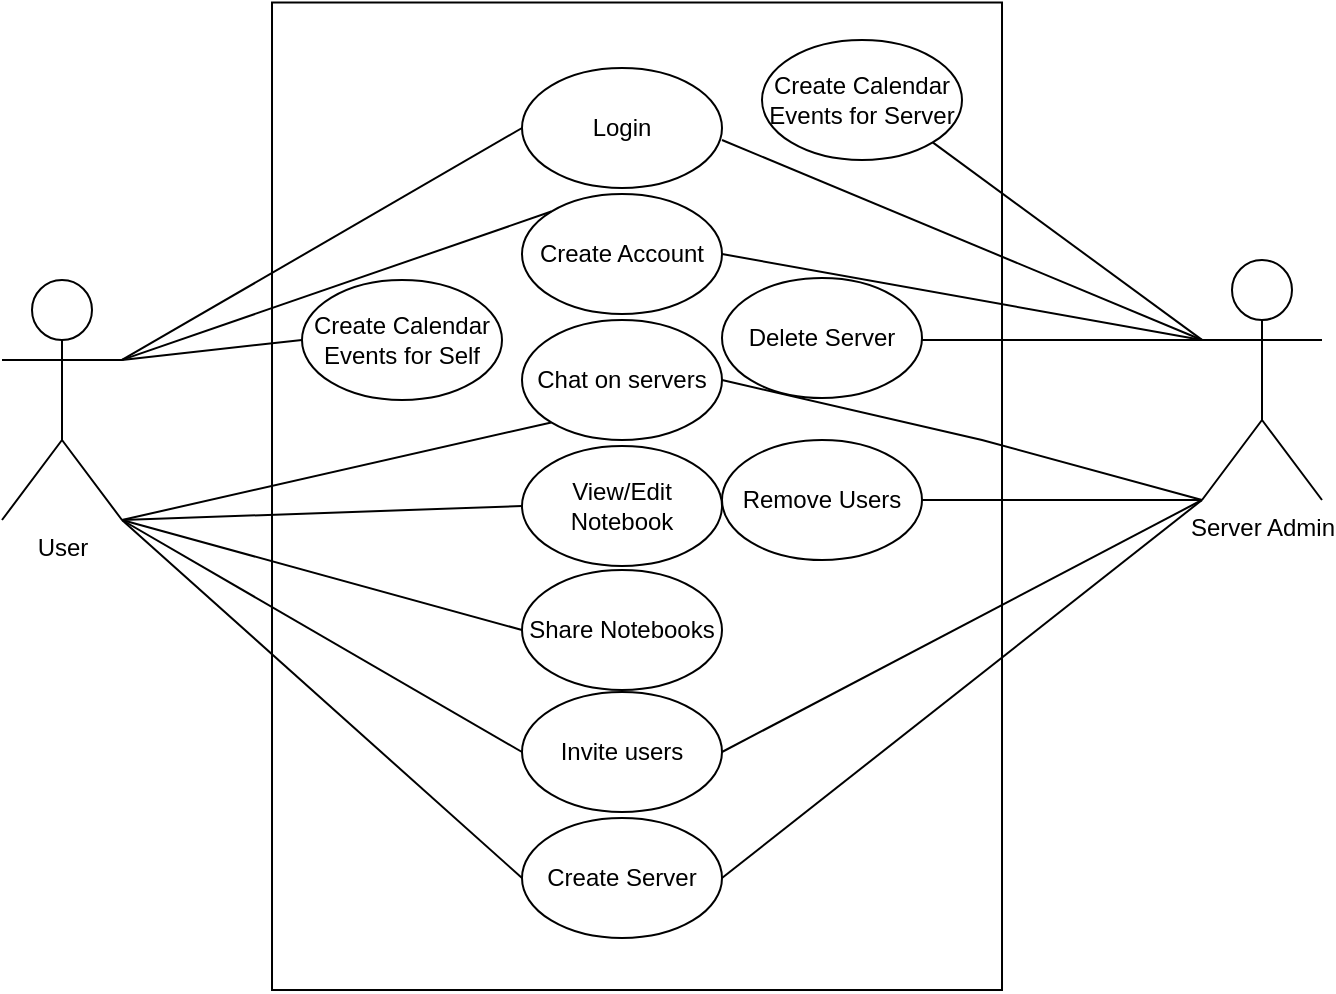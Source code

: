<mxfile version="21.1.7" type="device">
  <diagram id="e0CdoBhGr2UKunUB_AJU" name="Page-1">
    <mxGraphModel dx="1434" dy="792" grid="1" gridSize="10" guides="1" tooltips="1" connect="1" arrows="1" fold="1" page="1" pageScale="1" pageWidth="850" pageHeight="1100" math="0" shadow="0">
      <root>
        <mxCell id="0" />
        <mxCell id="1" parent="0" />
        <mxCell id="rxxK4_JfX5KJjKFur9QM-3" value="" style="rounded=0;whiteSpace=wrap;html=1;rotation=90;" parent="1" vertex="1">
          <mxGeometry x="210.63" y="315.63" width="493.75" height="365" as="geometry" />
        </mxCell>
        <mxCell id="aVJU9LMirDuOEIuOqyUQ-2" style="orthogonalLoop=1;jettySize=auto;html=1;exitX=1;exitY=1;exitDx=0;exitDy=0;exitPerimeter=0;entryX=0;entryY=0.5;entryDx=0;entryDy=0;endArrow=none;endFill=0;rounded=0;strokeColor=default;" edge="1" parent="1" source="XjuQ31nxtRkkxg_dewy1-2" target="aVJU9LMirDuOEIuOqyUQ-1">
          <mxGeometry relative="1" as="geometry" />
        </mxCell>
        <mxCell id="XjuQ31nxtRkkxg_dewy1-2" value="User" style="shape=umlActor;verticalLabelPosition=bottom;verticalAlign=top;html=1;outlineConnect=0;" parent="1" vertex="1">
          <mxGeometry x="140" y="390" width="60" height="120" as="geometry" />
        </mxCell>
        <mxCell id="aVJU9LMirDuOEIuOqyUQ-6" style="rounded=0;orthogonalLoop=1;jettySize=auto;html=1;exitX=0;exitY=0.333;exitDx=0;exitDy=0;exitPerimeter=0;entryX=1;entryY=1;entryDx=0;entryDy=0;endArrow=none;endFill=0;" edge="1" parent="1" source="XjuQ31nxtRkkxg_dewy1-14" target="aVJU9LMirDuOEIuOqyUQ-3">
          <mxGeometry relative="1" as="geometry" />
        </mxCell>
        <mxCell id="XjuQ31nxtRkkxg_dewy1-14" value="Server Admin" style="shape=umlActor;verticalLabelPosition=bottom;verticalAlign=top;html=1;outlineConnect=0;" parent="1" vertex="1">
          <mxGeometry x="740" y="380" width="60" height="120" as="geometry" />
        </mxCell>
        <mxCell id="XjuQ31nxtRkkxg_dewy1-20" value="Create Account" style="ellipse;whiteSpace=wrap;html=1;" parent="1" vertex="1">
          <mxGeometry x="400" y="347" width="100" height="60" as="geometry" />
        </mxCell>
        <mxCell id="XjuQ31nxtRkkxg_dewy1-21" value="Login" style="ellipse;whiteSpace=wrap;html=1;" parent="1" vertex="1">
          <mxGeometry x="400" y="284" width="100" height="60" as="geometry" />
        </mxCell>
        <mxCell id="XjuQ31nxtRkkxg_dewy1-22" value="Chat on servers&lt;span style=&quot;color: rgba(0, 0, 0, 0); font-family: monospace; font-size: 0px; text-align: start;&quot;&gt;%3CmxGraphModel%3E%3Croot%3E%3CmxCell%20id%3D%220%22%2F%3E%3CmxCell%20id%3D%221%22%20parent%3D%220%22%2F%3E%3CmxCell%20id%3D%222%22%20value%3D%22Create%20Account%22%20style%3D%22ellipse%3BwhiteSpace%3Dwrap%3Bhtml%3D1%3B%22%20vertex%3D%221%22%20parent%3D%221%22%3E%3CmxGeometry%20x%3D%22400%22%20y%3D%22360%22%20width%3D%22100%22%20height%3D%2260%22%20as%3D%22geometry%22%2F%3E%3C%2FmxCell%3E%3C%2Froot%3E%3C%2FmxGraphModel%3E&lt;/span&gt;" style="ellipse;whiteSpace=wrap;html=1;" parent="1" vertex="1">
          <mxGeometry x="400" y="410" width="100" height="60" as="geometry" />
        </mxCell>
        <mxCell id="XjuQ31nxtRkkxg_dewy1-23" value="Create Calendar Events for Self" style="ellipse;whiteSpace=wrap;html=1;" parent="1" vertex="1">
          <mxGeometry x="290" y="390" width="100" height="60" as="geometry" />
        </mxCell>
        <mxCell id="XjuQ31nxtRkkxg_dewy1-26" value="View/Edit Notebook" style="ellipse;whiteSpace=wrap;html=1;" parent="1" vertex="1">
          <mxGeometry x="400" y="473" width="100" height="60" as="geometry" />
        </mxCell>
        <mxCell id="XjuQ31nxtRkkxg_dewy1-29" value="Create Server" style="ellipse;whiteSpace=wrap;html=1;" parent="1" vertex="1">
          <mxGeometry x="400" y="659" width="100" height="60" as="geometry" />
        </mxCell>
        <mxCell id="XjuQ31nxtRkkxg_dewy1-30" value="Delete Server" style="ellipse;whiteSpace=wrap;html=1;" parent="1" vertex="1">
          <mxGeometry x="500" y="389" width="100" height="60" as="geometry" />
        </mxCell>
        <mxCell id="XjuQ31nxtRkkxg_dewy1-31" value="Remove Users" style="ellipse;whiteSpace=wrap;html=1;" parent="1" vertex="1">
          <mxGeometry x="500" y="470" width="100" height="60" as="geometry" />
        </mxCell>
        <mxCell id="rxxK4_JfX5KJjKFur9QM-2" value="Invite users" style="ellipse;whiteSpace=wrap;html=1;" parent="1" vertex="1">
          <mxGeometry x="400" y="596" width="100" height="60" as="geometry" />
        </mxCell>
        <mxCell id="rxxK4_JfX5KJjKFur9QM-6" value="" style="endArrow=none;html=1;rounded=0;entryX=0;entryY=0.5;entryDx=0;entryDy=0;exitX=1;exitY=0.333;exitDx=0;exitDy=0;exitPerimeter=0;" parent="1" source="XjuQ31nxtRkkxg_dewy1-2" target="XjuQ31nxtRkkxg_dewy1-21" edge="1">
          <mxGeometry width="50" height="50" relative="1" as="geometry">
            <mxPoint x="210" y="430" as="sourcePoint" />
            <mxPoint x="410" y="260.0" as="targetPoint" />
          </mxGeometry>
        </mxCell>
        <mxCell id="rxxK4_JfX5KJjKFur9QM-7" value="" style="endArrow=none;html=1;rounded=0;entryX=0;entryY=0;entryDx=0;entryDy=0;exitX=1;exitY=0.333;exitDx=0;exitDy=0;exitPerimeter=0;" parent="1" source="XjuQ31nxtRkkxg_dewy1-2" target="XjuQ31nxtRkkxg_dewy1-20" edge="1">
          <mxGeometry width="50" height="50" relative="1" as="geometry">
            <mxPoint x="220" y="450" as="sourcePoint" />
            <mxPoint x="420" y="270.0" as="targetPoint" />
          </mxGeometry>
        </mxCell>
        <mxCell id="rxxK4_JfX5KJjKFur9QM-8" value="" style="endArrow=none;html=1;rounded=0;entryX=0;entryY=0.5;entryDx=0;entryDy=0;" parent="1" target="XjuQ31nxtRkkxg_dewy1-23" edge="1">
          <mxGeometry width="50" height="50" relative="1" as="geometry">
            <mxPoint x="200" y="430" as="sourcePoint" />
            <mxPoint x="424.504" y="378.871" as="targetPoint" />
          </mxGeometry>
        </mxCell>
        <mxCell id="rxxK4_JfX5KJjKFur9QM-9" value="" style="endArrow=none;html=1;rounded=0;entryX=0;entryY=1;entryDx=0;entryDy=0;" parent="1" target="XjuQ31nxtRkkxg_dewy1-22" edge="1">
          <mxGeometry width="50" height="50" relative="1" as="geometry">
            <mxPoint x="200" y="510" as="sourcePoint" />
            <mxPoint x="310" y="440" as="targetPoint" />
          </mxGeometry>
        </mxCell>
        <mxCell id="rxxK4_JfX5KJjKFur9QM-10" value="" style="endArrow=none;html=1;rounded=0;entryX=0;entryY=0.5;entryDx=0;entryDy=0;" parent="1" target="XjuQ31nxtRkkxg_dewy1-26" edge="1">
          <mxGeometry width="50" height="50" relative="1" as="geometry">
            <mxPoint x="200" y="510" as="sourcePoint" />
            <mxPoint x="390" y="410" as="targetPoint" />
          </mxGeometry>
        </mxCell>
        <mxCell id="rxxK4_JfX5KJjKFur9QM-11" value="" style="endArrow=none;html=1;rounded=0;entryX=0;entryY=0.5;entryDx=0;entryDy=0;exitX=1;exitY=1;exitDx=0;exitDy=0;exitPerimeter=0;" parent="1" source="XjuQ31nxtRkkxg_dewy1-2" target="rxxK4_JfX5KJjKFur9QM-2" edge="1">
          <mxGeometry width="50" height="50" relative="1" as="geometry">
            <mxPoint x="200" y="430" as="sourcePoint" />
            <mxPoint x="320" y="450" as="targetPoint" />
          </mxGeometry>
        </mxCell>
        <mxCell id="rxxK4_JfX5KJjKFur9QM-12" value="" style="endArrow=none;html=1;rounded=0;exitX=1;exitY=1;exitDx=0;exitDy=0;exitPerimeter=0;entryX=0;entryY=0.5;entryDx=0;entryDy=0;" parent="1" source="XjuQ31nxtRkkxg_dewy1-2" target="XjuQ31nxtRkkxg_dewy1-29" edge="1">
          <mxGeometry width="50" height="50" relative="1" as="geometry">
            <mxPoint x="210" y="440" as="sourcePoint" />
            <mxPoint x="410" y="610" as="targetPoint" />
          </mxGeometry>
        </mxCell>
        <mxCell id="rxxK4_JfX5KJjKFur9QM-19" value="" style="endArrow=none;html=1;rounded=0;entryX=1;entryY=0.5;entryDx=0;entryDy=0;exitX=0;exitY=1;exitDx=0;exitDy=0;exitPerimeter=0;" parent="1" source="XjuQ31nxtRkkxg_dewy1-14" target="XjuQ31nxtRkkxg_dewy1-29" edge="1">
          <mxGeometry width="50" height="50" relative="1" as="geometry">
            <mxPoint x="735" y="440" as="sourcePoint" />
            <mxPoint x="510" y="260" as="targetPoint" />
          </mxGeometry>
        </mxCell>
        <mxCell id="rxxK4_JfX5KJjKFur9QM-20" value="" style="endArrow=none;html=1;rounded=0;exitX=1;exitY=0.5;exitDx=0;exitDy=0;entryX=0;entryY=1;entryDx=0;entryDy=0;entryPerimeter=0;" parent="1" source="rxxK4_JfX5KJjKFur9QM-2" target="XjuQ31nxtRkkxg_dewy1-14" edge="1">
          <mxGeometry width="50" height="50" relative="1" as="geometry">
            <mxPoint x="280" y="560" as="sourcePoint" />
            <mxPoint x="710" y="520" as="targetPoint" />
          </mxGeometry>
        </mxCell>
        <mxCell id="rxxK4_JfX5KJjKFur9QM-22" value="" style="endArrow=none;html=1;rounded=0;" parent="1" edge="1">
          <mxGeometry width="50" height="50" relative="1" as="geometry">
            <mxPoint x="500" y="320" as="sourcePoint" />
            <mxPoint x="740" y="420" as="targetPoint" />
          </mxGeometry>
        </mxCell>
        <mxCell id="rxxK4_JfX5KJjKFur9QM-27" value="" style="endArrow=none;html=1;rounded=0;entryX=1;entryY=0.5;entryDx=0;entryDy=0;" parent="1" target="XjuQ31nxtRkkxg_dewy1-31" edge="1">
          <mxGeometry width="50" height="50" relative="1" as="geometry">
            <mxPoint x="740" y="500" as="sourcePoint" />
            <mxPoint x="820" y="510" as="targetPoint" />
            <Array as="points" />
          </mxGeometry>
        </mxCell>
        <mxCell id="rxxK4_JfX5KJjKFur9QM-28" value="" style="endArrow=none;html=1;rounded=0;entryX=0;entryY=0.333;entryDx=0;entryDy=0;entryPerimeter=0;" parent="1" target="XjuQ31nxtRkkxg_dewy1-14" edge="1">
          <mxGeometry width="50" height="50" relative="1" as="geometry">
            <mxPoint x="600" y="420" as="sourcePoint" />
            <mxPoint x="650" y="380" as="targetPoint" />
          </mxGeometry>
        </mxCell>
        <mxCell id="rxxK4_JfX5KJjKFur9QM-29" value="" style="endArrow=none;html=1;rounded=0;exitX=1;exitY=0.5;exitDx=0;exitDy=0;" parent="1" source="XjuQ31nxtRkkxg_dewy1-20" edge="1">
          <mxGeometry width="50" height="50" relative="1" as="geometry">
            <mxPoint x="820" y="440" as="sourcePoint" />
            <mxPoint x="740" y="420" as="targetPoint" />
            <Array as="points">
              <mxPoint x="740" y="420" />
            </Array>
          </mxGeometry>
        </mxCell>
        <mxCell id="rxxK4_JfX5KJjKFur9QM-31" value="" style="endArrow=none;html=1;rounded=0;entryX=1;entryY=0.5;entryDx=0;entryDy=0;exitX=0;exitY=1;exitDx=0;exitDy=0;exitPerimeter=0;" parent="1" source="XjuQ31nxtRkkxg_dewy1-14" target="XjuQ31nxtRkkxg_dewy1-22" edge="1">
          <mxGeometry width="50" height="50" relative="1" as="geometry">
            <mxPoint x="820" y="490" as="sourcePoint" />
            <mxPoint x="870" y="440" as="targetPoint" />
            <Array as="points">
              <mxPoint x="630" y="470" />
            </Array>
          </mxGeometry>
        </mxCell>
        <mxCell id="aVJU9LMirDuOEIuOqyUQ-1" value="Share Notebooks" style="ellipse;whiteSpace=wrap;html=1;" vertex="1" parent="1">
          <mxGeometry x="400" y="535" width="100" height="60" as="geometry" />
        </mxCell>
        <mxCell id="aVJU9LMirDuOEIuOqyUQ-3" value="Create Calendar Events for Server" style="ellipse;whiteSpace=wrap;html=1;" vertex="1" parent="1">
          <mxGeometry x="520" y="270" width="100" height="60" as="geometry" />
        </mxCell>
      </root>
    </mxGraphModel>
  </diagram>
</mxfile>

